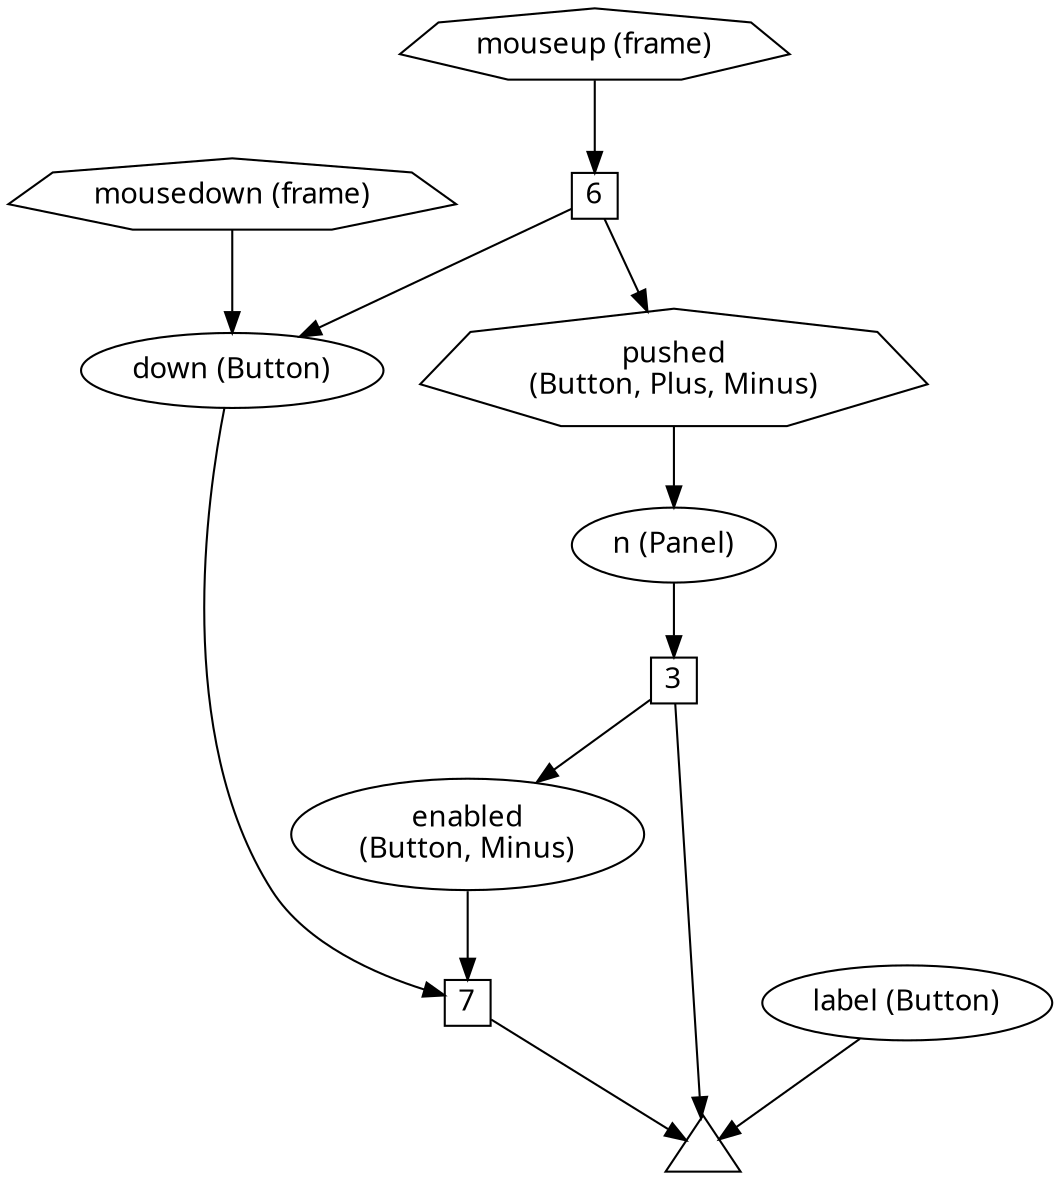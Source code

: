 digraph bender {
  node [fontname="Avenir Next"];
  edge [fontname="Avenir Next"];

  t [label="", shape=triangle, fixedsize=true, width=0.5];

  pushed -> n;

  n [label="n (Panel)"];
  w3 [label="3", shape=square, fixedsize=true, width=0.3];
  n -> w3
  w3 -> t
  enabled [label="enabled\n(Button, Minus)"]
  w3 -> enabled

  label [label="label (Button)"];
  label -> t;

  mousedown [label="mousedown (frame)", shape=septagon];
  down [label="down (Button)"];
  mousedown -> down;

  mouseup [label="mouseup (frame)", shape=septagon];
  w6 [label="6", shape=square, fixedsize=true, width=0.3];
  mouseup -> w6;
  w6 -> down;
  w6 -> pushed;

  pushed [label="pushed\n(Button, Plus, Minus)", shape=septagon];
  w7 [label="7", shape=square, fixedsize=true, width=0.3];
  enabled -> w7; 
  down -> w7;

  w7 -> t;

}
